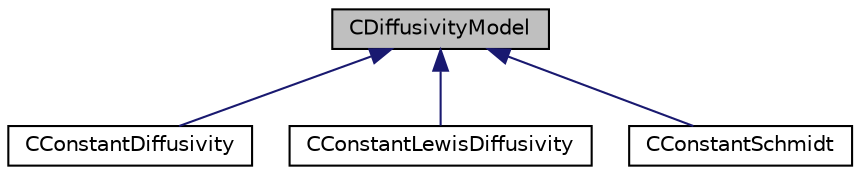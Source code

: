 digraph "CDiffusivityModel"
{
 // LATEX_PDF_SIZE
  edge [fontname="Helvetica",fontsize="10",labelfontname="Helvetica",labelfontsize="10"];
  node [fontname="Helvetica",fontsize="10",shape=record];
  Node1 [label="CDiffusivityModel",height=0.2,width=0.4,color="black", fillcolor="grey75", style="filled", fontcolor="black",tooltip="Defines a mass diffusivity model for species equations based on Schmidt number."];
  Node1 -> Node2 [dir="back",color="midnightblue",fontsize="10",style="solid",fontname="Helvetica"];
  Node2 [label="CConstantDiffusivity",height=0.2,width=0.4,color="black", fillcolor="white", style="filled",URL="$classCConstantDiffusivity.html",tooltip="Defines a constant mass diffusivity model for species equations."];
  Node1 -> Node3 [dir="back",color="midnightblue",fontsize="10",style="solid",fontname="Helvetica"];
  Node3 [label="CConstantLewisDiffusivity",height=0.2,width=0.4,color="black", fillcolor="white", style="filled",URL="$classCConstantLewisDiffusivity.html",tooltip="Defines a Constant Lewis mass diffusivity model for species equations."];
  Node1 -> Node4 [dir="back",color="midnightblue",fontsize="10",style="solid",fontname="Helvetica"];
  Node4 [label="CConstantSchmidt",height=0.2,width=0.4,color="black", fillcolor="white", style="filled",URL="$classCConstantSchmidt.html",tooltip=" "];
}
